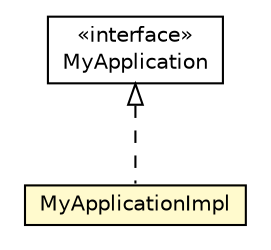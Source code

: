 #!/usr/local/bin/dot
#
# Class diagram 
# Generated by UMLGraph version R5_6_6-8-g8d7759 (http://www.umlgraph.org/)
#

digraph G {
	edge [fontname="Helvetica",fontsize=10,labelfontname="Helvetica",labelfontsize=10];
	node [fontname="Helvetica",fontsize=10,shape=plaintext];
	nodesep=0.25;
	ranksep=0.5;
	// org.dayatang.springtest.application.impl.MyApplicationImpl
	c31901 [label=<<table title="org.dayatang.springtest.application.impl.MyApplicationImpl" border="0" cellborder="1" cellspacing="0" cellpadding="2" port="p" bgcolor="lemonChiffon" href="./MyApplicationImpl.html">
		<tr><td><table border="0" cellspacing="0" cellpadding="1">
<tr><td align="center" balign="center"> MyApplicationImpl </td></tr>
		</table></td></tr>
		</table>>, URL="./MyApplicationImpl.html", fontname="Helvetica", fontcolor="black", fontsize=10.0];
	// org.dayatang.springtest.application.MyApplication
	c31902 [label=<<table title="org.dayatang.springtest.application.MyApplication" border="0" cellborder="1" cellspacing="0" cellpadding="2" port="p" href="../MyApplication.html">
		<tr><td><table border="0" cellspacing="0" cellpadding="1">
<tr><td align="center" balign="center"> &#171;interface&#187; </td></tr>
<tr><td align="center" balign="center"> MyApplication </td></tr>
		</table></td></tr>
		</table>>, URL="../MyApplication.html", fontname="Helvetica", fontcolor="black", fontsize=10.0];
	//org.dayatang.springtest.application.impl.MyApplicationImpl implements org.dayatang.springtest.application.MyApplication
	c31902:p -> c31901:p [dir=back,arrowtail=empty,style=dashed];
}

